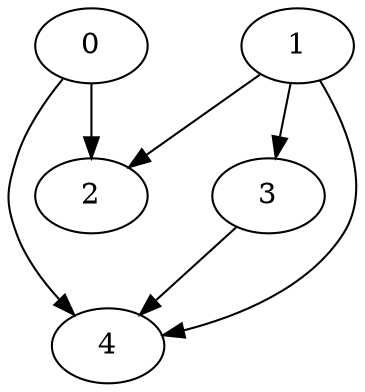 strict digraph  {
0 [var_name=0];
1 [var_name=1];
2 [var_name=2];
3 [var_name=3];
4 [var_name=4];
0 -> 2  [noise_sd="0.2424713795423334", weight="9.153309251621337"];
0 -> 4  [noise_sd="0.011663118864483527", weight="-8.246672673253324"];
1 -> 2  [noise_sd="1.2226247395996233", weight="-5.719825607346496"];
1 -> 3  [noise_sd="1.2834826080303279", weight="-8.906036988602512"];
1 -> 4  [noise_sd="1.5092414736521855", weight="-6.480599071488198"];
3 -> 4  [noise_sd="0.21091706191803244", weight="-8.926224316215624"];
}
